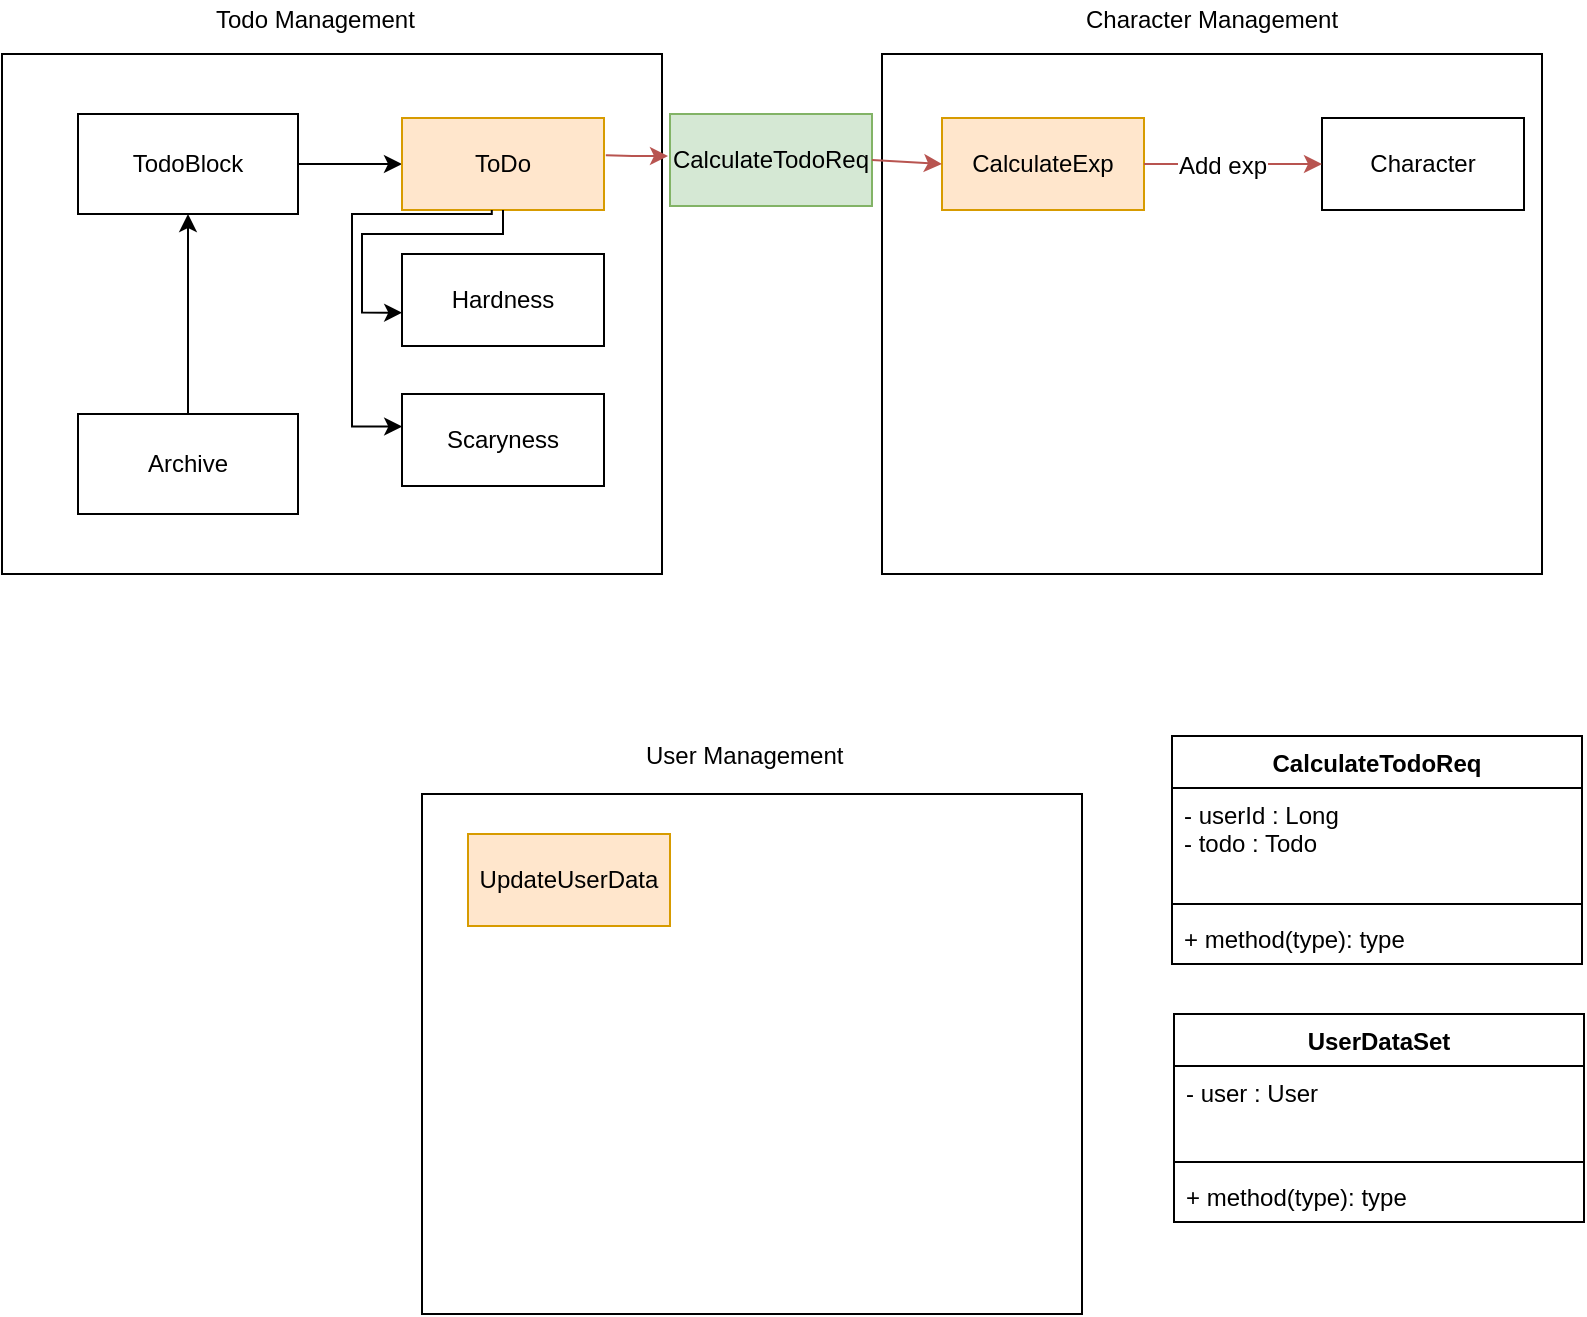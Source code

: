 <mxfile version="12.9.5" type="github">
  <diagram id="Rc_XmiZ5ZgW4b_LVRCiT" name="Page-1">
    <mxGraphModel dx="1038" dy="615" grid="1" gridSize="10" guides="1" tooltips="1" connect="1" arrows="1" fold="1" page="1" pageScale="1" pageWidth="850" pageHeight="1100" math="0" shadow="0">
      <root>
        <mxCell id="0" />
        <mxCell id="1" parent="0" />
        <mxCell id="7lfXtU-1fm0I3fZK3Gpo-2" value="" style="rounded=0;whiteSpace=wrap;html=1;fillColor=none;" parent="1" vertex="1">
          <mxGeometry x="30" y="70" width="330" height="260" as="geometry" />
        </mxCell>
        <mxCell id="7lfXtU-1fm0I3fZK3Gpo-3" value="" style="rounded=0;whiteSpace=wrap;html=1;fillColor=none;" parent="1" vertex="1">
          <mxGeometry x="470" y="70" width="330" height="260" as="geometry" />
        </mxCell>
        <mxCell id="7lfXtU-1fm0I3fZK3Gpo-4" value="" style="rounded=0;whiteSpace=wrap;html=1;fillColor=none;" parent="1" vertex="1">
          <mxGeometry x="240" y="440" width="330" height="260" as="geometry" />
        </mxCell>
        <mxCell id="7lfXtU-1fm0I3fZK3Gpo-5" value="Todo Management" style="text;html=1;resizable=0;points=[];autosize=1;align=left;verticalAlign=top;spacingTop=-4;" parent="1" vertex="1">
          <mxGeometry x="134.5" y="43" width="110" height="20" as="geometry" />
        </mxCell>
        <mxCell id="7lfXtU-1fm0I3fZK3Gpo-6" value="Character Management" style="text;html=1;resizable=0;points=[];autosize=1;align=left;verticalAlign=top;spacingTop=-4;" parent="1" vertex="1">
          <mxGeometry x="570" y="43" width="140" height="20" as="geometry" />
        </mxCell>
        <mxCell id="7lfXtU-1fm0I3fZK3Gpo-7" value="User Management" style="text;html=1;resizable=0;points=[];autosize=1;align=left;verticalAlign=top;spacingTop=-4;" parent="1" vertex="1">
          <mxGeometry x="350" y="411" width="110" height="20" as="geometry" />
        </mxCell>
        <mxCell id="7lfXtU-1fm0I3fZK3Gpo-11" value="" style="edgeStyle=orthogonalEdgeStyle;rounded=0;orthogonalLoop=1;jettySize=auto;html=1;" parent="1" source="7lfXtU-1fm0I3fZK3Gpo-8" target="7lfXtU-1fm0I3fZK3Gpo-9" edge="1">
          <mxGeometry relative="1" as="geometry" />
        </mxCell>
        <mxCell id="7lfXtU-1fm0I3fZK3Gpo-8" value="TodoBlock" style="rounded=0;whiteSpace=wrap;html=1;fillColor=none;" parent="1" vertex="1">
          <mxGeometry x="68" y="100" width="110" height="50" as="geometry" />
        </mxCell>
        <mxCell id="7lfXtU-1fm0I3fZK3Gpo-9" value="ToDo" style="rounded=0;whiteSpace=wrap;html=1;fillColor=#ffe6cc;strokeColor=#d79b00;" parent="1" vertex="1">
          <mxGeometry x="230" y="102" width="101" height="46" as="geometry" />
        </mxCell>
        <mxCell id="7lfXtU-1fm0I3fZK3Gpo-12" style="edgeStyle=orthogonalEdgeStyle;rounded=0;orthogonalLoop=1;jettySize=auto;html=1;entryX=0.5;entryY=1;entryDx=0;entryDy=0;" parent="1" source="7lfXtU-1fm0I3fZK3Gpo-10" target="7lfXtU-1fm0I3fZK3Gpo-8" edge="1">
          <mxGeometry relative="1" as="geometry" />
        </mxCell>
        <mxCell id="7lfXtU-1fm0I3fZK3Gpo-10" value="Archive" style="rounded=0;whiteSpace=wrap;html=1;fillColor=none;" parent="1" vertex="1">
          <mxGeometry x="68" y="250" width="110" height="50" as="geometry" />
        </mxCell>
        <mxCell id="7lfXtU-1fm0I3fZK3Gpo-13" value="CalculateExp" style="rounded=0;whiteSpace=wrap;html=1;fillColor=#ffe6cc;strokeColor=#d79b00;" parent="1" vertex="1">
          <mxGeometry x="500" y="102" width="101" height="46" as="geometry" />
        </mxCell>
        <mxCell id="7lfXtU-1fm0I3fZK3Gpo-15" value="CalculateTodoReq" style="rounded=0;whiteSpace=wrap;html=1;fillColor=#d5e8d4;strokeColor=#82b366;" parent="1" vertex="1">
          <mxGeometry x="364" y="100" width="101" height="46" as="geometry" />
        </mxCell>
        <mxCell id="7lfXtU-1fm0I3fZK3Gpo-16" value="Hardness" style="rounded=0;whiteSpace=wrap;html=1;fillColor=none;" parent="1" vertex="1">
          <mxGeometry x="230" y="170" width="101" height="46" as="geometry" />
        </mxCell>
        <mxCell id="7lfXtU-1fm0I3fZK3Gpo-17" value="Scaryness" style="rounded=0;whiteSpace=wrap;html=1;fillColor=none;" parent="1" vertex="1">
          <mxGeometry x="230" y="240" width="101" height="46" as="geometry" />
        </mxCell>
        <mxCell id="7lfXtU-1fm0I3fZK3Gpo-21" style="edgeStyle=orthogonalEdgeStyle;rounded=0;orthogonalLoop=1;jettySize=auto;html=1;exitX=0.5;exitY=1;exitDx=0;exitDy=0;entryX=0.001;entryY=0.638;entryDx=0;entryDy=0;entryPerimeter=0;" parent="1" source="7lfXtU-1fm0I3fZK3Gpo-9" target="7lfXtU-1fm0I3fZK3Gpo-16" edge="1">
          <mxGeometry relative="1" as="geometry">
            <Array as="points">
              <mxPoint x="280" y="160" />
              <mxPoint x="210" y="160" />
              <mxPoint x="210" y="199" />
            </Array>
          </mxGeometry>
        </mxCell>
        <mxCell id="7lfXtU-1fm0I3fZK3Gpo-22" style="edgeStyle=orthogonalEdgeStyle;rounded=0;orthogonalLoop=1;jettySize=auto;html=1;exitX=0.5;exitY=1;exitDx=0;exitDy=0;entryX=0.001;entryY=0.354;entryDx=0;entryDy=0;entryPerimeter=0;" parent="1" target="7lfXtU-1fm0I3fZK3Gpo-17" edge="1">
          <mxGeometry relative="1" as="geometry">
            <mxPoint x="274.889" y="147.944" as="sourcePoint" />
            <mxPoint x="224.611" y="199.333" as="targetPoint" />
            <Array as="points">
              <mxPoint x="275" y="150" />
              <mxPoint x="205" y="150" />
              <mxPoint x="205" y="256" />
            </Array>
          </mxGeometry>
        </mxCell>
        <mxCell id="7lfXtU-1fm0I3fZK3Gpo-24" value="" style="endArrow=classic;html=1;exitX=1.009;exitY=0.405;exitDx=0;exitDy=0;exitPerimeter=0;fillColor=#f8cecc;strokeColor=#b85450;" parent="1" source="7lfXtU-1fm0I3fZK3Gpo-9" edge="1">
          <mxGeometry width="50" height="50" relative="1" as="geometry">
            <mxPoint x="340" y="210" as="sourcePoint" />
            <mxPoint x="363" y="121" as="targetPoint" />
            <Array as="points">
              <mxPoint x="350" y="121" />
            </Array>
          </mxGeometry>
        </mxCell>
        <mxCell id="7lfXtU-1fm0I3fZK3Gpo-26" value="" style="endArrow=classic;html=1;exitX=1;exitY=0.5;exitDx=0;exitDy=0;entryX=0;entryY=0.5;entryDx=0;entryDy=0;fillColor=#f8cecc;strokeColor=#b85450;" parent="1" source="7lfXtU-1fm0I3fZK3Gpo-15" target="7lfXtU-1fm0I3fZK3Gpo-13" edge="1">
          <mxGeometry width="50" height="50" relative="1" as="geometry">
            <mxPoint x="460" y="160" as="sourcePoint" />
            <mxPoint x="510" y="110" as="targetPoint" />
          </mxGeometry>
        </mxCell>
        <mxCell id="7lfXtU-1fm0I3fZK3Gpo-27" value="UpdateUserData" style="rounded=0;whiteSpace=wrap;html=1;fillColor=#ffe6cc;strokeColor=#d79b00;" parent="1" vertex="1">
          <mxGeometry x="263" y="460" width="101" height="46" as="geometry" />
        </mxCell>
        <mxCell id="g4744lY3ipZy2g39p095-1" value="Character" style="rounded=0;whiteSpace=wrap;html=1;fillColor=none;" parent="1" vertex="1">
          <mxGeometry x="690" y="102" width="101" height="46" as="geometry" />
        </mxCell>
        <mxCell id="g4744lY3ipZy2g39p095-3" value="" style="endArrow=classic;html=1;exitX=1;exitY=0.5;exitDx=0;exitDy=0;fillColor=#f8cecc;strokeColor=#b85450;entryX=0;entryY=0.5;entryDx=0;entryDy=0;" parent="1" source="7lfXtU-1fm0I3fZK3Gpo-13" edge="1" target="g4744lY3ipZy2g39p095-1">
          <mxGeometry width="50" height="50" relative="1" as="geometry">
            <mxPoint x="650" y="160" as="sourcePoint" />
            <mxPoint x="695" y="175" as="targetPoint" />
          </mxGeometry>
        </mxCell>
        <mxCell id="w8I04xJtoM3QzNeEQiqz-1" value="Add exp" style="text;html=1;align=center;verticalAlign=middle;resizable=0;points=[];labelBackgroundColor=#ffffff;" vertex="1" connectable="0" parent="g4744lY3ipZy2g39p095-3">
          <mxGeometry x="-0.348" y="-1" relative="1" as="geometry">
            <mxPoint x="10" as="offset" />
          </mxGeometry>
        </mxCell>
        <mxCell id="45NlDj1UToxuAQEzQDJD-2" value="CalculateTodoReq" style="swimlane;fontStyle=1;align=center;verticalAlign=top;childLayout=stackLayout;horizontal=1;startSize=26;horizontalStack=0;resizeParent=1;resizeParentMax=0;resizeLast=0;collapsible=1;marginBottom=0;" parent="1" vertex="1">
          <mxGeometry x="615" y="411" width="205" height="114" as="geometry" />
        </mxCell>
        <mxCell id="45NlDj1UToxuAQEzQDJD-3" value="- userId : Long&#xa;- todo : Todo" style="text;strokeColor=none;fillColor=none;align=left;verticalAlign=top;spacingLeft=4;spacingRight=4;overflow=hidden;rotatable=0;points=[[0,0.5],[1,0.5]];portConstraint=eastwest;" parent="45NlDj1UToxuAQEzQDJD-2" vertex="1">
          <mxGeometry y="26" width="205" height="54" as="geometry" />
        </mxCell>
        <mxCell id="45NlDj1UToxuAQEzQDJD-4" value="" style="line;strokeWidth=1;fillColor=none;align=left;verticalAlign=middle;spacingTop=-1;spacingLeft=3;spacingRight=3;rotatable=0;labelPosition=right;points=[];portConstraint=eastwest;" parent="45NlDj1UToxuAQEzQDJD-2" vertex="1">
          <mxGeometry y="80" width="205" height="8" as="geometry" />
        </mxCell>
        <mxCell id="45NlDj1UToxuAQEzQDJD-5" value="+ method(type): type" style="text;strokeColor=none;fillColor=none;align=left;verticalAlign=top;spacingLeft=4;spacingRight=4;overflow=hidden;rotatable=0;points=[[0,0.5],[1,0.5]];portConstraint=eastwest;" parent="45NlDj1UToxuAQEzQDJD-2" vertex="1">
          <mxGeometry y="88" width="205" height="26" as="geometry" />
        </mxCell>
        <mxCell id="45NlDj1UToxuAQEzQDJD-6" value="UserDataSet" style="swimlane;fontStyle=1;align=center;verticalAlign=top;childLayout=stackLayout;horizontal=1;startSize=26;horizontalStack=0;resizeParent=1;resizeParentMax=0;resizeLast=0;collapsible=1;marginBottom=0;" parent="1" vertex="1">
          <mxGeometry x="616" y="550" width="205" height="104" as="geometry" />
        </mxCell>
        <mxCell id="45NlDj1UToxuAQEzQDJD-7" value="- user : User" style="text;strokeColor=none;fillColor=none;align=left;verticalAlign=top;spacingLeft=4;spacingRight=4;overflow=hidden;rotatable=0;points=[[0,0.5],[1,0.5]];portConstraint=eastwest;" parent="45NlDj1UToxuAQEzQDJD-6" vertex="1">
          <mxGeometry y="26" width="205" height="44" as="geometry" />
        </mxCell>
        <mxCell id="45NlDj1UToxuAQEzQDJD-8" value="" style="line;strokeWidth=1;fillColor=none;align=left;verticalAlign=middle;spacingTop=-1;spacingLeft=3;spacingRight=3;rotatable=0;labelPosition=right;points=[];portConstraint=eastwest;" parent="45NlDj1UToxuAQEzQDJD-6" vertex="1">
          <mxGeometry y="70" width="205" height="8" as="geometry" />
        </mxCell>
        <mxCell id="45NlDj1UToxuAQEzQDJD-9" value="+ method(type): type" style="text;strokeColor=none;fillColor=none;align=left;verticalAlign=top;spacingLeft=4;spacingRight=4;overflow=hidden;rotatable=0;points=[[0,0.5],[1,0.5]];portConstraint=eastwest;" parent="45NlDj1UToxuAQEzQDJD-6" vertex="1">
          <mxGeometry y="78" width="205" height="26" as="geometry" />
        </mxCell>
      </root>
    </mxGraphModel>
  </diagram>
</mxfile>
